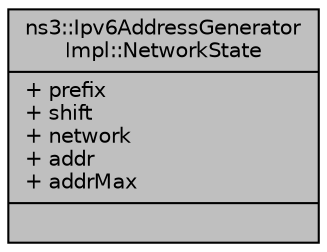 digraph "ns3::Ipv6AddressGeneratorImpl::NetworkState"
{
  edge [fontname="Helvetica",fontsize="10",labelfontname="Helvetica",labelfontsize="10"];
  node [fontname="Helvetica",fontsize="10",shape=record];
  Node1 [label="{ns3::Ipv6AddressGenerator\lImpl::NetworkState\n|+ prefix\l+ shift\l+ network\l+ addr\l+ addrMax\l|}",height=0.2,width=0.4,color="black", fillcolor="grey75", style="filled", fontcolor="black"];
}
